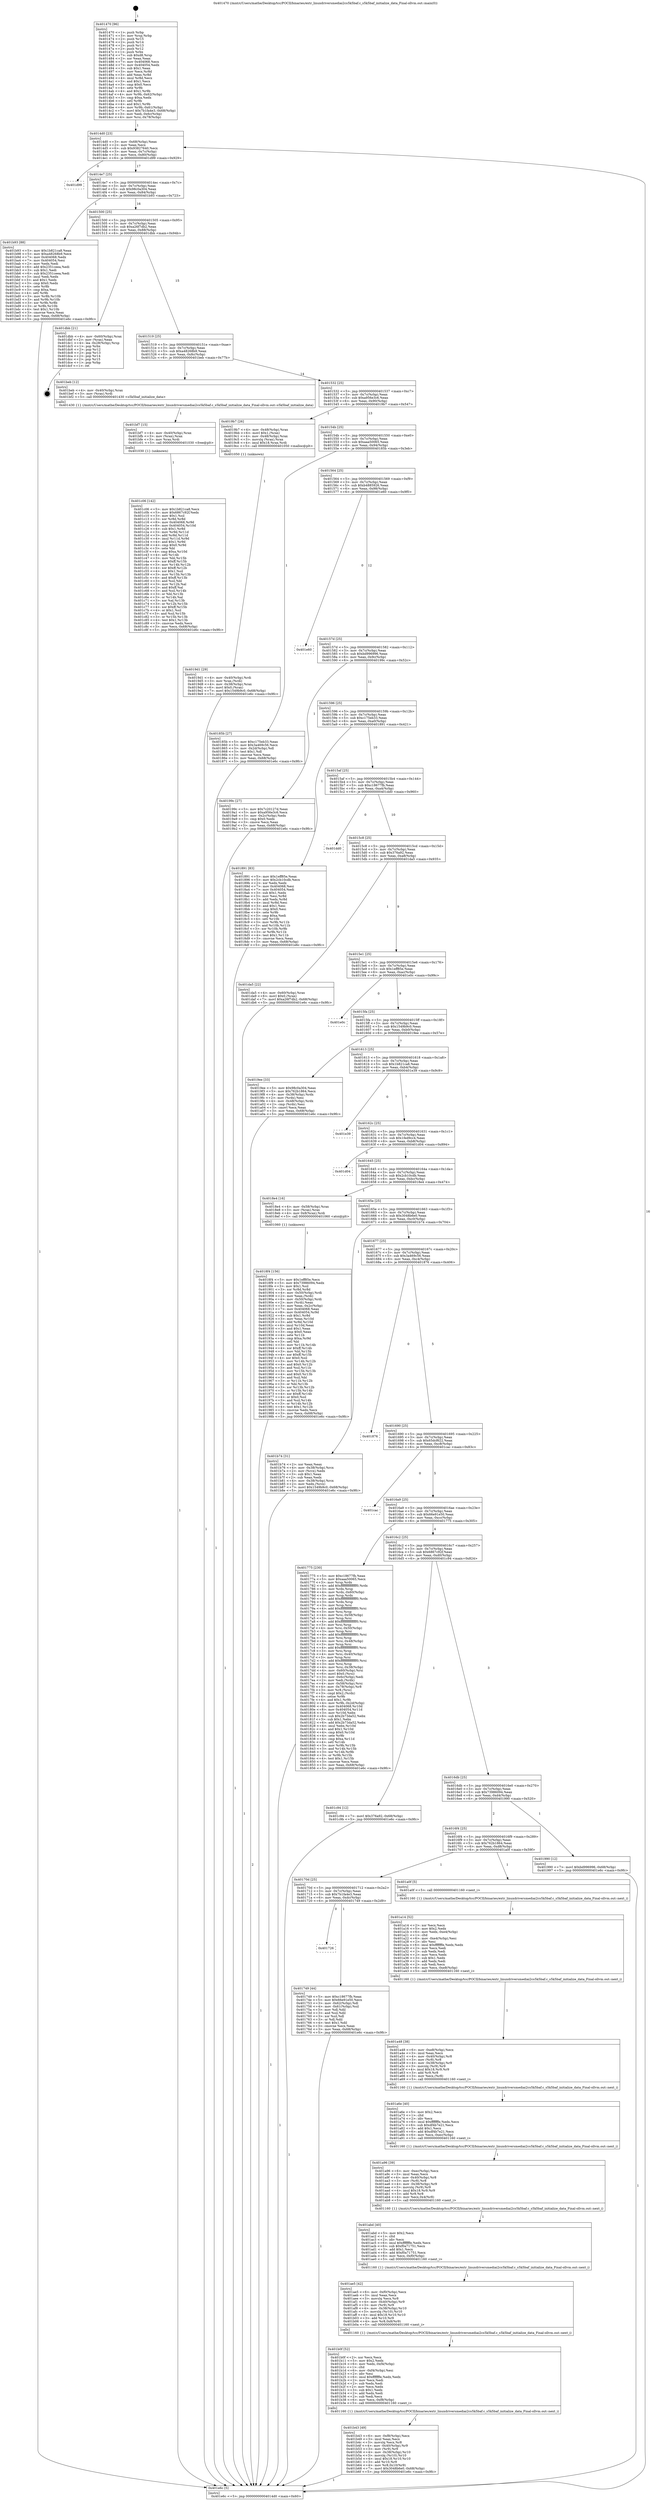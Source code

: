 digraph "0x401470" {
  label = "0x401470 (/mnt/c/Users/mathe/Desktop/tcc/POCII/binaries/extr_linuxdriversmediai2cs5k5baf.c_s5k5baf_initialize_data_Final-ollvm.out::main(0))"
  labelloc = "t"
  node[shape=record]

  Entry [label="",width=0.3,height=0.3,shape=circle,fillcolor=black,style=filled]
  "0x4014d0" [label="{
     0x4014d0 [23]\l
     | [instrs]\l
     &nbsp;&nbsp;0x4014d0 \<+3\>: mov -0x68(%rbp),%eax\l
     &nbsp;&nbsp;0x4014d3 \<+2\>: mov %eax,%ecx\l
     &nbsp;&nbsp;0x4014d5 \<+6\>: sub $0x93827640,%ecx\l
     &nbsp;&nbsp;0x4014db \<+3\>: mov %eax,-0x7c(%rbp)\l
     &nbsp;&nbsp;0x4014de \<+3\>: mov %ecx,-0x80(%rbp)\l
     &nbsp;&nbsp;0x4014e1 \<+6\>: je 0000000000401d99 \<main+0x929\>\l
  }"]
  "0x401d99" [label="{
     0x401d99\l
  }", style=dashed]
  "0x4014e7" [label="{
     0x4014e7 [25]\l
     | [instrs]\l
     &nbsp;&nbsp;0x4014e7 \<+5\>: jmp 00000000004014ec \<main+0x7c\>\l
     &nbsp;&nbsp;0x4014ec \<+3\>: mov -0x7c(%rbp),%eax\l
     &nbsp;&nbsp;0x4014ef \<+5\>: sub $0x98c0a304,%eax\l
     &nbsp;&nbsp;0x4014f4 \<+6\>: mov %eax,-0x84(%rbp)\l
     &nbsp;&nbsp;0x4014fa \<+6\>: je 0000000000401b93 \<main+0x723\>\l
  }"]
  Exit [label="",width=0.3,height=0.3,shape=circle,fillcolor=black,style=filled,peripheries=2]
  "0x401b93" [label="{
     0x401b93 [88]\l
     | [instrs]\l
     &nbsp;&nbsp;0x401b93 \<+5\>: mov $0x1b821ca8,%eax\l
     &nbsp;&nbsp;0x401b98 \<+5\>: mov $0xa48268b9,%ecx\l
     &nbsp;&nbsp;0x401b9d \<+7\>: mov 0x404068,%edx\l
     &nbsp;&nbsp;0x401ba4 \<+7\>: mov 0x404054,%esi\l
     &nbsp;&nbsp;0x401bab \<+2\>: mov %edx,%edi\l
     &nbsp;&nbsp;0x401bad \<+6\>: add $0x2351ceea,%edi\l
     &nbsp;&nbsp;0x401bb3 \<+3\>: sub $0x1,%edi\l
     &nbsp;&nbsp;0x401bb6 \<+6\>: sub $0x2351ceea,%edi\l
     &nbsp;&nbsp;0x401bbc \<+3\>: imul %edi,%edx\l
     &nbsp;&nbsp;0x401bbf \<+3\>: and $0x1,%edx\l
     &nbsp;&nbsp;0x401bc2 \<+3\>: cmp $0x0,%edx\l
     &nbsp;&nbsp;0x401bc5 \<+4\>: sete %r8b\l
     &nbsp;&nbsp;0x401bc9 \<+3\>: cmp $0xa,%esi\l
     &nbsp;&nbsp;0x401bcc \<+4\>: setl %r9b\l
     &nbsp;&nbsp;0x401bd0 \<+3\>: mov %r8b,%r10b\l
     &nbsp;&nbsp;0x401bd3 \<+3\>: and %r9b,%r10b\l
     &nbsp;&nbsp;0x401bd6 \<+3\>: xor %r9b,%r8b\l
     &nbsp;&nbsp;0x401bd9 \<+3\>: or %r8b,%r10b\l
     &nbsp;&nbsp;0x401bdc \<+4\>: test $0x1,%r10b\l
     &nbsp;&nbsp;0x401be0 \<+3\>: cmovne %ecx,%eax\l
     &nbsp;&nbsp;0x401be3 \<+3\>: mov %eax,-0x68(%rbp)\l
     &nbsp;&nbsp;0x401be6 \<+5\>: jmp 0000000000401e6c \<main+0x9fc\>\l
  }"]
  "0x401500" [label="{
     0x401500 [25]\l
     | [instrs]\l
     &nbsp;&nbsp;0x401500 \<+5\>: jmp 0000000000401505 \<main+0x95\>\l
     &nbsp;&nbsp;0x401505 \<+3\>: mov -0x7c(%rbp),%eax\l
     &nbsp;&nbsp;0x401508 \<+5\>: sub $0xa26f7db2,%eax\l
     &nbsp;&nbsp;0x40150d \<+6\>: mov %eax,-0x88(%rbp)\l
     &nbsp;&nbsp;0x401513 \<+6\>: je 0000000000401dbb \<main+0x94b\>\l
  }"]
  "0x401c06" [label="{
     0x401c06 [142]\l
     | [instrs]\l
     &nbsp;&nbsp;0x401c06 \<+5\>: mov $0x1b821ca8,%ecx\l
     &nbsp;&nbsp;0x401c0b \<+5\>: mov $0x6867c92f,%edx\l
     &nbsp;&nbsp;0x401c10 \<+3\>: mov $0x1,%sil\l
     &nbsp;&nbsp;0x401c13 \<+3\>: xor %r8d,%r8d\l
     &nbsp;&nbsp;0x401c16 \<+8\>: mov 0x404068,%r9d\l
     &nbsp;&nbsp;0x401c1e \<+8\>: mov 0x404054,%r10d\l
     &nbsp;&nbsp;0x401c26 \<+4\>: sub $0x1,%r8d\l
     &nbsp;&nbsp;0x401c2a \<+3\>: mov %r9d,%r11d\l
     &nbsp;&nbsp;0x401c2d \<+3\>: add %r8d,%r11d\l
     &nbsp;&nbsp;0x401c30 \<+4\>: imul %r11d,%r9d\l
     &nbsp;&nbsp;0x401c34 \<+4\>: and $0x1,%r9d\l
     &nbsp;&nbsp;0x401c38 \<+4\>: cmp $0x0,%r9d\l
     &nbsp;&nbsp;0x401c3c \<+3\>: sete %bl\l
     &nbsp;&nbsp;0x401c3f \<+4\>: cmp $0xa,%r10d\l
     &nbsp;&nbsp;0x401c43 \<+4\>: setl %r14b\l
     &nbsp;&nbsp;0x401c47 \<+3\>: mov %bl,%r15b\l
     &nbsp;&nbsp;0x401c4a \<+4\>: xor $0xff,%r15b\l
     &nbsp;&nbsp;0x401c4e \<+3\>: mov %r14b,%r12b\l
     &nbsp;&nbsp;0x401c51 \<+4\>: xor $0xff,%r12b\l
     &nbsp;&nbsp;0x401c55 \<+4\>: xor $0x1,%sil\l
     &nbsp;&nbsp;0x401c59 \<+3\>: mov %r15b,%r13b\l
     &nbsp;&nbsp;0x401c5c \<+4\>: and $0xff,%r13b\l
     &nbsp;&nbsp;0x401c60 \<+3\>: and %sil,%bl\l
     &nbsp;&nbsp;0x401c63 \<+3\>: mov %r12b,%al\l
     &nbsp;&nbsp;0x401c66 \<+2\>: and $0xff,%al\l
     &nbsp;&nbsp;0x401c68 \<+3\>: and %sil,%r14b\l
     &nbsp;&nbsp;0x401c6b \<+3\>: or %bl,%r13b\l
     &nbsp;&nbsp;0x401c6e \<+3\>: or %r14b,%al\l
     &nbsp;&nbsp;0x401c71 \<+3\>: xor %al,%r13b\l
     &nbsp;&nbsp;0x401c74 \<+3\>: or %r12b,%r15b\l
     &nbsp;&nbsp;0x401c77 \<+4\>: xor $0xff,%r15b\l
     &nbsp;&nbsp;0x401c7b \<+4\>: or $0x1,%sil\l
     &nbsp;&nbsp;0x401c7f \<+3\>: and %sil,%r15b\l
     &nbsp;&nbsp;0x401c82 \<+3\>: or %r15b,%r13b\l
     &nbsp;&nbsp;0x401c85 \<+4\>: test $0x1,%r13b\l
     &nbsp;&nbsp;0x401c89 \<+3\>: cmovne %edx,%ecx\l
     &nbsp;&nbsp;0x401c8c \<+3\>: mov %ecx,-0x68(%rbp)\l
     &nbsp;&nbsp;0x401c8f \<+5\>: jmp 0000000000401e6c \<main+0x9fc\>\l
  }"]
  "0x401dbb" [label="{
     0x401dbb [21]\l
     | [instrs]\l
     &nbsp;&nbsp;0x401dbb \<+4\>: mov -0x60(%rbp),%rax\l
     &nbsp;&nbsp;0x401dbf \<+2\>: mov (%rax),%eax\l
     &nbsp;&nbsp;0x401dc1 \<+4\>: lea -0x28(%rbp),%rsp\l
     &nbsp;&nbsp;0x401dc5 \<+1\>: pop %rbx\l
     &nbsp;&nbsp;0x401dc6 \<+2\>: pop %r12\l
     &nbsp;&nbsp;0x401dc8 \<+2\>: pop %r13\l
     &nbsp;&nbsp;0x401dca \<+2\>: pop %r14\l
     &nbsp;&nbsp;0x401dcc \<+2\>: pop %r15\l
     &nbsp;&nbsp;0x401dce \<+1\>: pop %rbp\l
     &nbsp;&nbsp;0x401dcf \<+1\>: ret\l
  }"]
  "0x401519" [label="{
     0x401519 [25]\l
     | [instrs]\l
     &nbsp;&nbsp;0x401519 \<+5\>: jmp 000000000040151e \<main+0xae\>\l
     &nbsp;&nbsp;0x40151e \<+3\>: mov -0x7c(%rbp),%eax\l
     &nbsp;&nbsp;0x401521 \<+5\>: sub $0xa48268b9,%eax\l
     &nbsp;&nbsp;0x401526 \<+6\>: mov %eax,-0x8c(%rbp)\l
     &nbsp;&nbsp;0x40152c \<+6\>: je 0000000000401beb \<main+0x77b\>\l
  }"]
  "0x401bf7" [label="{
     0x401bf7 [15]\l
     | [instrs]\l
     &nbsp;&nbsp;0x401bf7 \<+4\>: mov -0x40(%rbp),%rax\l
     &nbsp;&nbsp;0x401bfb \<+3\>: mov (%rax),%rax\l
     &nbsp;&nbsp;0x401bfe \<+3\>: mov %rax,%rdi\l
     &nbsp;&nbsp;0x401c01 \<+5\>: call 0000000000401030 \<free@plt\>\l
     | [calls]\l
     &nbsp;&nbsp;0x401030 \{1\} (unknown)\l
  }"]
  "0x401beb" [label="{
     0x401beb [12]\l
     | [instrs]\l
     &nbsp;&nbsp;0x401beb \<+4\>: mov -0x40(%rbp),%rax\l
     &nbsp;&nbsp;0x401bef \<+3\>: mov (%rax),%rdi\l
     &nbsp;&nbsp;0x401bf2 \<+5\>: call 0000000000401430 \<s5k5baf_initialize_data\>\l
     | [calls]\l
     &nbsp;&nbsp;0x401430 \{1\} (/mnt/c/Users/mathe/Desktop/tcc/POCII/binaries/extr_linuxdriversmediai2cs5k5baf.c_s5k5baf_initialize_data_Final-ollvm.out::s5k5baf_initialize_data)\l
  }"]
  "0x401532" [label="{
     0x401532 [25]\l
     | [instrs]\l
     &nbsp;&nbsp;0x401532 \<+5\>: jmp 0000000000401537 \<main+0xc7\>\l
     &nbsp;&nbsp;0x401537 \<+3\>: mov -0x7c(%rbp),%eax\l
     &nbsp;&nbsp;0x40153a \<+5\>: sub $0xa956e3c6,%eax\l
     &nbsp;&nbsp;0x40153f \<+6\>: mov %eax,-0x90(%rbp)\l
     &nbsp;&nbsp;0x401545 \<+6\>: je 00000000004019b7 \<main+0x547\>\l
  }"]
  "0x401b43" [label="{
     0x401b43 [49]\l
     | [instrs]\l
     &nbsp;&nbsp;0x401b43 \<+6\>: mov -0xf8(%rbp),%ecx\l
     &nbsp;&nbsp;0x401b49 \<+3\>: imul %eax,%ecx\l
     &nbsp;&nbsp;0x401b4c \<+3\>: movslq %ecx,%r8\l
     &nbsp;&nbsp;0x401b4f \<+4\>: mov -0x40(%rbp),%r9\l
     &nbsp;&nbsp;0x401b53 \<+3\>: mov (%r9),%r9\l
     &nbsp;&nbsp;0x401b56 \<+4\>: mov -0x38(%rbp),%r10\l
     &nbsp;&nbsp;0x401b5a \<+3\>: movslq (%r10),%r10\l
     &nbsp;&nbsp;0x401b5d \<+4\>: imul $0x18,%r10,%r10\l
     &nbsp;&nbsp;0x401b61 \<+3\>: add %r10,%r9\l
     &nbsp;&nbsp;0x401b64 \<+4\>: mov %r8,0x10(%r9)\l
     &nbsp;&nbsp;0x401b68 \<+7\>: movl $0x3048b6e0,-0x68(%rbp)\l
     &nbsp;&nbsp;0x401b6f \<+5\>: jmp 0000000000401e6c \<main+0x9fc\>\l
  }"]
  "0x4019b7" [label="{
     0x4019b7 [26]\l
     | [instrs]\l
     &nbsp;&nbsp;0x4019b7 \<+4\>: mov -0x48(%rbp),%rax\l
     &nbsp;&nbsp;0x4019bb \<+6\>: movl $0x1,(%rax)\l
     &nbsp;&nbsp;0x4019c1 \<+4\>: mov -0x48(%rbp),%rax\l
     &nbsp;&nbsp;0x4019c5 \<+3\>: movslq (%rax),%rax\l
     &nbsp;&nbsp;0x4019c8 \<+4\>: imul $0x18,%rax,%rdi\l
     &nbsp;&nbsp;0x4019cc \<+5\>: call 0000000000401050 \<malloc@plt\>\l
     | [calls]\l
     &nbsp;&nbsp;0x401050 \{1\} (unknown)\l
  }"]
  "0x40154b" [label="{
     0x40154b [25]\l
     | [instrs]\l
     &nbsp;&nbsp;0x40154b \<+5\>: jmp 0000000000401550 \<main+0xe0\>\l
     &nbsp;&nbsp;0x401550 \<+3\>: mov -0x7c(%rbp),%eax\l
     &nbsp;&nbsp;0x401553 \<+5\>: sub $0xaaa50065,%eax\l
     &nbsp;&nbsp;0x401558 \<+6\>: mov %eax,-0x94(%rbp)\l
     &nbsp;&nbsp;0x40155e \<+6\>: je 000000000040185b \<main+0x3eb\>\l
  }"]
  "0x401b0f" [label="{
     0x401b0f [52]\l
     | [instrs]\l
     &nbsp;&nbsp;0x401b0f \<+2\>: xor %ecx,%ecx\l
     &nbsp;&nbsp;0x401b11 \<+5\>: mov $0x2,%edx\l
     &nbsp;&nbsp;0x401b16 \<+6\>: mov %edx,-0xf4(%rbp)\l
     &nbsp;&nbsp;0x401b1c \<+1\>: cltd\l
     &nbsp;&nbsp;0x401b1d \<+6\>: mov -0xf4(%rbp),%esi\l
     &nbsp;&nbsp;0x401b23 \<+2\>: idiv %esi\l
     &nbsp;&nbsp;0x401b25 \<+6\>: imul $0xfffffffe,%edx,%edx\l
     &nbsp;&nbsp;0x401b2b \<+2\>: mov %ecx,%edi\l
     &nbsp;&nbsp;0x401b2d \<+2\>: sub %edx,%edi\l
     &nbsp;&nbsp;0x401b2f \<+2\>: mov %ecx,%edx\l
     &nbsp;&nbsp;0x401b31 \<+3\>: sub $0x1,%edx\l
     &nbsp;&nbsp;0x401b34 \<+2\>: add %edx,%edi\l
     &nbsp;&nbsp;0x401b36 \<+2\>: sub %edi,%ecx\l
     &nbsp;&nbsp;0x401b38 \<+6\>: mov %ecx,-0xf8(%rbp)\l
     &nbsp;&nbsp;0x401b3e \<+5\>: call 0000000000401160 \<next_i\>\l
     | [calls]\l
     &nbsp;&nbsp;0x401160 \{1\} (/mnt/c/Users/mathe/Desktop/tcc/POCII/binaries/extr_linuxdriversmediai2cs5k5baf.c_s5k5baf_initialize_data_Final-ollvm.out::next_i)\l
  }"]
  "0x40185b" [label="{
     0x40185b [27]\l
     | [instrs]\l
     &nbsp;&nbsp;0x40185b \<+5\>: mov $0xc175eb33,%eax\l
     &nbsp;&nbsp;0x401860 \<+5\>: mov $0x3a469c56,%ecx\l
     &nbsp;&nbsp;0x401865 \<+3\>: mov -0x2d(%rbp),%dl\l
     &nbsp;&nbsp;0x401868 \<+3\>: test $0x1,%dl\l
     &nbsp;&nbsp;0x40186b \<+3\>: cmovne %ecx,%eax\l
     &nbsp;&nbsp;0x40186e \<+3\>: mov %eax,-0x68(%rbp)\l
     &nbsp;&nbsp;0x401871 \<+5\>: jmp 0000000000401e6c \<main+0x9fc\>\l
  }"]
  "0x401564" [label="{
     0x401564 [25]\l
     | [instrs]\l
     &nbsp;&nbsp;0x401564 \<+5\>: jmp 0000000000401569 \<main+0xf9\>\l
     &nbsp;&nbsp;0x401569 \<+3\>: mov -0x7c(%rbp),%eax\l
     &nbsp;&nbsp;0x40156c \<+5\>: sub $0xb4885926,%eax\l
     &nbsp;&nbsp;0x401571 \<+6\>: mov %eax,-0x98(%rbp)\l
     &nbsp;&nbsp;0x401577 \<+6\>: je 0000000000401e60 \<main+0x9f0\>\l
  }"]
  "0x401ae5" [label="{
     0x401ae5 [42]\l
     | [instrs]\l
     &nbsp;&nbsp;0x401ae5 \<+6\>: mov -0xf0(%rbp),%ecx\l
     &nbsp;&nbsp;0x401aeb \<+3\>: imul %eax,%ecx\l
     &nbsp;&nbsp;0x401aee \<+3\>: movslq %ecx,%r8\l
     &nbsp;&nbsp;0x401af1 \<+4\>: mov -0x40(%rbp),%r9\l
     &nbsp;&nbsp;0x401af5 \<+3\>: mov (%r9),%r9\l
     &nbsp;&nbsp;0x401af8 \<+4\>: mov -0x38(%rbp),%r10\l
     &nbsp;&nbsp;0x401afc \<+3\>: movslq (%r10),%r10\l
     &nbsp;&nbsp;0x401aff \<+4\>: imul $0x18,%r10,%r10\l
     &nbsp;&nbsp;0x401b03 \<+3\>: add %r10,%r9\l
     &nbsp;&nbsp;0x401b06 \<+4\>: mov %r8,0x8(%r9)\l
     &nbsp;&nbsp;0x401b0a \<+5\>: call 0000000000401160 \<next_i\>\l
     | [calls]\l
     &nbsp;&nbsp;0x401160 \{1\} (/mnt/c/Users/mathe/Desktop/tcc/POCII/binaries/extr_linuxdriversmediai2cs5k5baf.c_s5k5baf_initialize_data_Final-ollvm.out::next_i)\l
  }"]
  "0x401e60" [label="{
     0x401e60\l
  }", style=dashed]
  "0x40157d" [label="{
     0x40157d [25]\l
     | [instrs]\l
     &nbsp;&nbsp;0x40157d \<+5\>: jmp 0000000000401582 \<main+0x112\>\l
     &nbsp;&nbsp;0x401582 \<+3\>: mov -0x7c(%rbp),%eax\l
     &nbsp;&nbsp;0x401585 \<+5\>: sub $0xbd996996,%eax\l
     &nbsp;&nbsp;0x40158a \<+6\>: mov %eax,-0x9c(%rbp)\l
     &nbsp;&nbsp;0x401590 \<+6\>: je 000000000040199c \<main+0x52c\>\l
  }"]
  "0x401abd" [label="{
     0x401abd [40]\l
     | [instrs]\l
     &nbsp;&nbsp;0x401abd \<+5\>: mov $0x2,%ecx\l
     &nbsp;&nbsp;0x401ac2 \<+1\>: cltd\l
     &nbsp;&nbsp;0x401ac3 \<+2\>: idiv %ecx\l
     &nbsp;&nbsp;0x401ac5 \<+6\>: imul $0xfffffffe,%edx,%ecx\l
     &nbsp;&nbsp;0x401acb \<+6\>: sub $0xf0a71751,%ecx\l
     &nbsp;&nbsp;0x401ad1 \<+3\>: add $0x1,%ecx\l
     &nbsp;&nbsp;0x401ad4 \<+6\>: add $0xf0a71751,%ecx\l
     &nbsp;&nbsp;0x401ada \<+6\>: mov %ecx,-0xf0(%rbp)\l
     &nbsp;&nbsp;0x401ae0 \<+5\>: call 0000000000401160 \<next_i\>\l
     | [calls]\l
     &nbsp;&nbsp;0x401160 \{1\} (/mnt/c/Users/mathe/Desktop/tcc/POCII/binaries/extr_linuxdriversmediai2cs5k5baf.c_s5k5baf_initialize_data_Final-ollvm.out::next_i)\l
  }"]
  "0x40199c" [label="{
     0x40199c [27]\l
     | [instrs]\l
     &nbsp;&nbsp;0x40199c \<+5\>: mov $0x7c20127d,%eax\l
     &nbsp;&nbsp;0x4019a1 \<+5\>: mov $0xa956e3c6,%ecx\l
     &nbsp;&nbsp;0x4019a6 \<+3\>: mov -0x2c(%rbp),%edx\l
     &nbsp;&nbsp;0x4019a9 \<+3\>: cmp $0x0,%edx\l
     &nbsp;&nbsp;0x4019ac \<+3\>: cmove %ecx,%eax\l
     &nbsp;&nbsp;0x4019af \<+3\>: mov %eax,-0x68(%rbp)\l
     &nbsp;&nbsp;0x4019b2 \<+5\>: jmp 0000000000401e6c \<main+0x9fc\>\l
  }"]
  "0x401596" [label="{
     0x401596 [25]\l
     | [instrs]\l
     &nbsp;&nbsp;0x401596 \<+5\>: jmp 000000000040159b \<main+0x12b\>\l
     &nbsp;&nbsp;0x40159b \<+3\>: mov -0x7c(%rbp),%eax\l
     &nbsp;&nbsp;0x40159e \<+5\>: sub $0xc175eb33,%eax\l
     &nbsp;&nbsp;0x4015a3 \<+6\>: mov %eax,-0xa0(%rbp)\l
     &nbsp;&nbsp;0x4015a9 \<+6\>: je 0000000000401891 \<main+0x421\>\l
  }"]
  "0x401a96" [label="{
     0x401a96 [39]\l
     | [instrs]\l
     &nbsp;&nbsp;0x401a96 \<+6\>: mov -0xec(%rbp),%ecx\l
     &nbsp;&nbsp;0x401a9c \<+3\>: imul %eax,%ecx\l
     &nbsp;&nbsp;0x401a9f \<+4\>: mov -0x40(%rbp),%r8\l
     &nbsp;&nbsp;0x401aa3 \<+3\>: mov (%r8),%r8\l
     &nbsp;&nbsp;0x401aa6 \<+4\>: mov -0x38(%rbp),%r9\l
     &nbsp;&nbsp;0x401aaa \<+3\>: movslq (%r9),%r9\l
     &nbsp;&nbsp;0x401aad \<+4\>: imul $0x18,%r9,%r9\l
     &nbsp;&nbsp;0x401ab1 \<+3\>: add %r9,%r8\l
     &nbsp;&nbsp;0x401ab4 \<+4\>: mov %ecx,0x4(%r8)\l
     &nbsp;&nbsp;0x401ab8 \<+5\>: call 0000000000401160 \<next_i\>\l
     | [calls]\l
     &nbsp;&nbsp;0x401160 \{1\} (/mnt/c/Users/mathe/Desktop/tcc/POCII/binaries/extr_linuxdriversmediai2cs5k5baf.c_s5k5baf_initialize_data_Final-ollvm.out::next_i)\l
  }"]
  "0x401891" [label="{
     0x401891 [83]\l
     | [instrs]\l
     &nbsp;&nbsp;0x401891 \<+5\>: mov $0x1eff85e,%eax\l
     &nbsp;&nbsp;0x401896 \<+5\>: mov $0x2cb10cdb,%ecx\l
     &nbsp;&nbsp;0x40189b \<+2\>: xor %edx,%edx\l
     &nbsp;&nbsp;0x40189d \<+7\>: mov 0x404068,%esi\l
     &nbsp;&nbsp;0x4018a4 \<+7\>: mov 0x404054,%edi\l
     &nbsp;&nbsp;0x4018ab \<+3\>: sub $0x1,%edx\l
     &nbsp;&nbsp;0x4018ae \<+3\>: mov %esi,%r8d\l
     &nbsp;&nbsp;0x4018b1 \<+3\>: add %edx,%r8d\l
     &nbsp;&nbsp;0x4018b4 \<+4\>: imul %r8d,%esi\l
     &nbsp;&nbsp;0x4018b8 \<+3\>: and $0x1,%esi\l
     &nbsp;&nbsp;0x4018bb \<+3\>: cmp $0x0,%esi\l
     &nbsp;&nbsp;0x4018be \<+4\>: sete %r9b\l
     &nbsp;&nbsp;0x4018c2 \<+3\>: cmp $0xa,%edi\l
     &nbsp;&nbsp;0x4018c5 \<+4\>: setl %r10b\l
     &nbsp;&nbsp;0x4018c9 \<+3\>: mov %r9b,%r11b\l
     &nbsp;&nbsp;0x4018cc \<+3\>: and %r10b,%r11b\l
     &nbsp;&nbsp;0x4018cf \<+3\>: xor %r10b,%r9b\l
     &nbsp;&nbsp;0x4018d2 \<+3\>: or %r9b,%r11b\l
     &nbsp;&nbsp;0x4018d5 \<+4\>: test $0x1,%r11b\l
     &nbsp;&nbsp;0x4018d9 \<+3\>: cmovne %ecx,%eax\l
     &nbsp;&nbsp;0x4018dc \<+3\>: mov %eax,-0x68(%rbp)\l
     &nbsp;&nbsp;0x4018df \<+5\>: jmp 0000000000401e6c \<main+0x9fc\>\l
  }"]
  "0x4015af" [label="{
     0x4015af [25]\l
     | [instrs]\l
     &nbsp;&nbsp;0x4015af \<+5\>: jmp 00000000004015b4 \<main+0x144\>\l
     &nbsp;&nbsp;0x4015b4 \<+3\>: mov -0x7c(%rbp),%eax\l
     &nbsp;&nbsp;0x4015b7 \<+5\>: sub $0xc18677fb,%eax\l
     &nbsp;&nbsp;0x4015bc \<+6\>: mov %eax,-0xa4(%rbp)\l
     &nbsp;&nbsp;0x4015c2 \<+6\>: je 0000000000401dd0 \<main+0x960\>\l
  }"]
  "0x401a6e" [label="{
     0x401a6e [40]\l
     | [instrs]\l
     &nbsp;&nbsp;0x401a6e \<+5\>: mov $0x2,%ecx\l
     &nbsp;&nbsp;0x401a73 \<+1\>: cltd\l
     &nbsp;&nbsp;0x401a74 \<+2\>: idiv %ecx\l
     &nbsp;&nbsp;0x401a76 \<+6\>: imul $0xfffffffe,%edx,%ecx\l
     &nbsp;&nbsp;0x401a7c \<+6\>: sub $0xdf4b7e21,%ecx\l
     &nbsp;&nbsp;0x401a82 \<+3\>: add $0x1,%ecx\l
     &nbsp;&nbsp;0x401a85 \<+6\>: add $0xdf4b7e21,%ecx\l
     &nbsp;&nbsp;0x401a8b \<+6\>: mov %ecx,-0xec(%rbp)\l
     &nbsp;&nbsp;0x401a91 \<+5\>: call 0000000000401160 \<next_i\>\l
     | [calls]\l
     &nbsp;&nbsp;0x401160 \{1\} (/mnt/c/Users/mathe/Desktop/tcc/POCII/binaries/extr_linuxdriversmediai2cs5k5baf.c_s5k5baf_initialize_data_Final-ollvm.out::next_i)\l
  }"]
  "0x401dd0" [label="{
     0x401dd0\l
  }", style=dashed]
  "0x4015c8" [label="{
     0x4015c8 [25]\l
     | [instrs]\l
     &nbsp;&nbsp;0x4015c8 \<+5\>: jmp 00000000004015cd \<main+0x15d\>\l
     &nbsp;&nbsp;0x4015cd \<+3\>: mov -0x7c(%rbp),%eax\l
     &nbsp;&nbsp;0x4015d0 \<+5\>: sub $0x376a92,%eax\l
     &nbsp;&nbsp;0x4015d5 \<+6\>: mov %eax,-0xa8(%rbp)\l
     &nbsp;&nbsp;0x4015db \<+6\>: je 0000000000401da5 \<main+0x935\>\l
  }"]
  "0x401a48" [label="{
     0x401a48 [38]\l
     | [instrs]\l
     &nbsp;&nbsp;0x401a48 \<+6\>: mov -0xe8(%rbp),%ecx\l
     &nbsp;&nbsp;0x401a4e \<+3\>: imul %eax,%ecx\l
     &nbsp;&nbsp;0x401a51 \<+4\>: mov -0x40(%rbp),%r8\l
     &nbsp;&nbsp;0x401a55 \<+3\>: mov (%r8),%r8\l
     &nbsp;&nbsp;0x401a58 \<+4\>: mov -0x38(%rbp),%r9\l
     &nbsp;&nbsp;0x401a5c \<+3\>: movslq (%r9),%r9\l
     &nbsp;&nbsp;0x401a5f \<+4\>: imul $0x18,%r9,%r9\l
     &nbsp;&nbsp;0x401a63 \<+3\>: add %r9,%r8\l
     &nbsp;&nbsp;0x401a66 \<+3\>: mov %ecx,(%r8)\l
     &nbsp;&nbsp;0x401a69 \<+5\>: call 0000000000401160 \<next_i\>\l
     | [calls]\l
     &nbsp;&nbsp;0x401160 \{1\} (/mnt/c/Users/mathe/Desktop/tcc/POCII/binaries/extr_linuxdriversmediai2cs5k5baf.c_s5k5baf_initialize_data_Final-ollvm.out::next_i)\l
  }"]
  "0x401da5" [label="{
     0x401da5 [22]\l
     | [instrs]\l
     &nbsp;&nbsp;0x401da5 \<+4\>: mov -0x60(%rbp),%rax\l
     &nbsp;&nbsp;0x401da9 \<+6\>: movl $0x0,(%rax)\l
     &nbsp;&nbsp;0x401daf \<+7\>: movl $0xa26f7db2,-0x68(%rbp)\l
     &nbsp;&nbsp;0x401db6 \<+5\>: jmp 0000000000401e6c \<main+0x9fc\>\l
  }"]
  "0x4015e1" [label="{
     0x4015e1 [25]\l
     | [instrs]\l
     &nbsp;&nbsp;0x4015e1 \<+5\>: jmp 00000000004015e6 \<main+0x176\>\l
     &nbsp;&nbsp;0x4015e6 \<+3\>: mov -0x7c(%rbp),%eax\l
     &nbsp;&nbsp;0x4015e9 \<+5\>: sub $0x1eff85e,%eax\l
     &nbsp;&nbsp;0x4015ee \<+6\>: mov %eax,-0xac(%rbp)\l
     &nbsp;&nbsp;0x4015f4 \<+6\>: je 0000000000401e0c \<main+0x99c\>\l
  }"]
  "0x401a14" [label="{
     0x401a14 [52]\l
     | [instrs]\l
     &nbsp;&nbsp;0x401a14 \<+2\>: xor %ecx,%ecx\l
     &nbsp;&nbsp;0x401a16 \<+5\>: mov $0x2,%edx\l
     &nbsp;&nbsp;0x401a1b \<+6\>: mov %edx,-0xe4(%rbp)\l
     &nbsp;&nbsp;0x401a21 \<+1\>: cltd\l
     &nbsp;&nbsp;0x401a22 \<+6\>: mov -0xe4(%rbp),%esi\l
     &nbsp;&nbsp;0x401a28 \<+2\>: idiv %esi\l
     &nbsp;&nbsp;0x401a2a \<+6\>: imul $0xfffffffe,%edx,%edx\l
     &nbsp;&nbsp;0x401a30 \<+2\>: mov %ecx,%edi\l
     &nbsp;&nbsp;0x401a32 \<+2\>: sub %edx,%edi\l
     &nbsp;&nbsp;0x401a34 \<+2\>: mov %ecx,%edx\l
     &nbsp;&nbsp;0x401a36 \<+3\>: sub $0x1,%edx\l
     &nbsp;&nbsp;0x401a39 \<+2\>: add %edx,%edi\l
     &nbsp;&nbsp;0x401a3b \<+2\>: sub %edi,%ecx\l
     &nbsp;&nbsp;0x401a3d \<+6\>: mov %ecx,-0xe8(%rbp)\l
     &nbsp;&nbsp;0x401a43 \<+5\>: call 0000000000401160 \<next_i\>\l
     | [calls]\l
     &nbsp;&nbsp;0x401160 \{1\} (/mnt/c/Users/mathe/Desktop/tcc/POCII/binaries/extr_linuxdriversmediai2cs5k5baf.c_s5k5baf_initialize_data_Final-ollvm.out::next_i)\l
  }"]
  "0x401e0c" [label="{
     0x401e0c\l
  }", style=dashed]
  "0x4015fa" [label="{
     0x4015fa [25]\l
     | [instrs]\l
     &nbsp;&nbsp;0x4015fa \<+5\>: jmp 00000000004015ff \<main+0x18f\>\l
     &nbsp;&nbsp;0x4015ff \<+3\>: mov -0x7c(%rbp),%eax\l
     &nbsp;&nbsp;0x401602 \<+5\>: sub $0x1549b9c0,%eax\l
     &nbsp;&nbsp;0x401607 \<+6\>: mov %eax,-0xb0(%rbp)\l
     &nbsp;&nbsp;0x40160d \<+6\>: je 00000000004019ee \<main+0x57e\>\l
  }"]
  "0x4019d1" [label="{
     0x4019d1 [29]\l
     | [instrs]\l
     &nbsp;&nbsp;0x4019d1 \<+4\>: mov -0x40(%rbp),%rdi\l
     &nbsp;&nbsp;0x4019d5 \<+3\>: mov %rax,(%rdi)\l
     &nbsp;&nbsp;0x4019d8 \<+4\>: mov -0x38(%rbp),%rax\l
     &nbsp;&nbsp;0x4019dc \<+6\>: movl $0x0,(%rax)\l
     &nbsp;&nbsp;0x4019e2 \<+7\>: movl $0x1549b9c0,-0x68(%rbp)\l
     &nbsp;&nbsp;0x4019e9 \<+5\>: jmp 0000000000401e6c \<main+0x9fc\>\l
  }"]
  "0x4019ee" [label="{
     0x4019ee [33]\l
     | [instrs]\l
     &nbsp;&nbsp;0x4019ee \<+5\>: mov $0x98c0a304,%eax\l
     &nbsp;&nbsp;0x4019f3 \<+5\>: mov $0x762b1864,%ecx\l
     &nbsp;&nbsp;0x4019f8 \<+4\>: mov -0x38(%rbp),%rdx\l
     &nbsp;&nbsp;0x4019fc \<+2\>: mov (%rdx),%esi\l
     &nbsp;&nbsp;0x4019fe \<+4\>: mov -0x48(%rbp),%rdx\l
     &nbsp;&nbsp;0x401a02 \<+2\>: cmp (%rdx),%esi\l
     &nbsp;&nbsp;0x401a04 \<+3\>: cmovl %ecx,%eax\l
     &nbsp;&nbsp;0x401a07 \<+3\>: mov %eax,-0x68(%rbp)\l
     &nbsp;&nbsp;0x401a0a \<+5\>: jmp 0000000000401e6c \<main+0x9fc\>\l
  }"]
  "0x401613" [label="{
     0x401613 [25]\l
     | [instrs]\l
     &nbsp;&nbsp;0x401613 \<+5\>: jmp 0000000000401618 \<main+0x1a8\>\l
     &nbsp;&nbsp;0x401618 \<+3\>: mov -0x7c(%rbp),%eax\l
     &nbsp;&nbsp;0x40161b \<+5\>: sub $0x1b821ca8,%eax\l
     &nbsp;&nbsp;0x401620 \<+6\>: mov %eax,-0xb4(%rbp)\l
     &nbsp;&nbsp;0x401626 \<+6\>: je 0000000000401e39 \<main+0x9c9\>\l
  }"]
  "0x4018f4" [label="{
     0x4018f4 [156]\l
     | [instrs]\l
     &nbsp;&nbsp;0x4018f4 \<+5\>: mov $0x1eff85e,%ecx\l
     &nbsp;&nbsp;0x4018f9 \<+5\>: mov $0x73986094,%edx\l
     &nbsp;&nbsp;0x4018fe \<+3\>: mov $0x1,%sil\l
     &nbsp;&nbsp;0x401901 \<+3\>: xor %r8d,%r8d\l
     &nbsp;&nbsp;0x401904 \<+4\>: mov -0x50(%rbp),%rdi\l
     &nbsp;&nbsp;0x401908 \<+2\>: mov %eax,(%rdi)\l
     &nbsp;&nbsp;0x40190a \<+4\>: mov -0x50(%rbp),%rdi\l
     &nbsp;&nbsp;0x40190e \<+2\>: mov (%rdi),%eax\l
     &nbsp;&nbsp;0x401910 \<+3\>: mov %eax,-0x2c(%rbp)\l
     &nbsp;&nbsp;0x401913 \<+7\>: mov 0x404068,%eax\l
     &nbsp;&nbsp;0x40191a \<+8\>: mov 0x404054,%r9d\l
     &nbsp;&nbsp;0x401922 \<+4\>: sub $0x1,%r8d\l
     &nbsp;&nbsp;0x401926 \<+3\>: mov %eax,%r10d\l
     &nbsp;&nbsp;0x401929 \<+3\>: add %r8d,%r10d\l
     &nbsp;&nbsp;0x40192c \<+4\>: imul %r10d,%eax\l
     &nbsp;&nbsp;0x401930 \<+3\>: and $0x1,%eax\l
     &nbsp;&nbsp;0x401933 \<+3\>: cmp $0x0,%eax\l
     &nbsp;&nbsp;0x401936 \<+4\>: sete %r11b\l
     &nbsp;&nbsp;0x40193a \<+4\>: cmp $0xa,%r9d\l
     &nbsp;&nbsp;0x40193e \<+3\>: setl %bl\l
     &nbsp;&nbsp;0x401941 \<+3\>: mov %r11b,%r14b\l
     &nbsp;&nbsp;0x401944 \<+4\>: xor $0xff,%r14b\l
     &nbsp;&nbsp;0x401948 \<+3\>: mov %bl,%r15b\l
     &nbsp;&nbsp;0x40194b \<+4\>: xor $0xff,%r15b\l
     &nbsp;&nbsp;0x40194f \<+4\>: xor $0x0,%sil\l
     &nbsp;&nbsp;0x401953 \<+3\>: mov %r14b,%r12b\l
     &nbsp;&nbsp;0x401956 \<+4\>: and $0x0,%r12b\l
     &nbsp;&nbsp;0x40195a \<+3\>: and %sil,%r11b\l
     &nbsp;&nbsp;0x40195d \<+3\>: mov %r15b,%r13b\l
     &nbsp;&nbsp;0x401960 \<+4\>: and $0x0,%r13b\l
     &nbsp;&nbsp;0x401964 \<+3\>: and %sil,%bl\l
     &nbsp;&nbsp;0x401967 \<+3\>: or %r11b,%r12b\l
     &nbsp;&nbsp;0x40196a \<+3\>: or %bl,%r13b\l
     &nbsp;&nbsp;0x40196d \<+3\>: xor %r13b,%r12b\l
     &nbsp;&nbsp;0x401970 \<+3\>: or %r15b,%r14b\l
     &nbsp;&nbsp;0x401973 \<+4\>: xor $0xff,%r14b\l
     &nbsp;&nbsp;0x401977 \<+4\>: or $0x0,%sil\l
     &nbsp;&nbsp;0x40197b \<+3\>: and %sil,%r14b\l
     &nbsp;&nbsp;0x40197e \<+3\>: or %r14b,%r12b\l
     &nbsp;&nbsp;0x401981 \<+4\>: test $0x1,%r12b\l
     &nbsp;&nbsp;0x401985 \<+3\>: cmovne %edx,%ecx\l
     &nbsp;&nbsp;0x401988 \<+3\>: mov %ecx,-0x68(%rbp)\l
     &nbsp;&nbsp;0x40198b \<+5\>: jmp 0000000000401e6c \<main+0x9fc\>\l
  }"]
  "0x401e39" [label="{
     0x401e39\l
  }", style=dashed]
  "0x40162c" [label="{
     0x40162c [25]\l
     | [instrs]\l
     &nbsp;&nbsp;0x40162c \<+5\>: jmp 0000000000401631 \<main+0x1c1\>\l
     &nbsp;&nbsp;0x401631 \<+3\>: mov -0x7c(%rbp),%eax\l
     &nbsp;&nbsp;0x401634 \<+5\>: sub $0x1fed9cc4,%eax\l
     &nbsp;&nbsp;0x401639 \<+6\>: mov %eax,-0xb8(%rbp)\l
     &nbsp;&nbsp;0x40163f \<+6\>: je 0000000000401d04 \<main+0x894\>\l
  }"]
  "0x401470" [label="{
     0x401470 [96]\l
     | [instrs]\l
     &nbsp;&nbsp;0x401470 \<+1\>: push %rbp\l
     &nbsp;&nbsp;0x401471 \<+3\>: mov %rsp,%rbp\l
     &nbsp;&nbsp;0x401474 \<+2\>: push %r15\l
     &nbsp;&nbsp;0x401476 \<+2\>: push %r14\l
     &nbsp;&nbsp;0x401478 \<+2\>: push %r13\l
     &nbsp;&nbsp;0x40147a \<+2\>: push %r12\l
     &nbsp;&nbsp;0x40147c \<+1\>: push %rbx\l
     &nbsp;&nbsp;0x40147d \<+7\>: sub $0xd8,%rsp\l
     &nbsp;&nbsp;0x401484 \<+2\>: xor %eax,%eax\l
     &nbsp;&nbsp;0x401486 \<+7\>: mov 0x404068,%ecx\l
     &nbsp;&nbsp;0x40148d \<+7\>: mov 0x404054,%edx\l
     &nbsp;&nbsp;0x401494 \<+3\>: sub $0x1,%eax\l
     &nbsp;&nbsp;0x401497 \<+3\>: mov %ecx,%r8d\l
     &nbsp;&nbsp;0x40149a \<+3\>: add %eax,%r8d\l
     &nbsp;&nbsp;0x40149d \<+4\>: imul %r8d,%ecx\l
     &nbsp;&nbsp;0x4014a1 \<+3\>: and $0x1,%ecx\l
     &nbsp;&nbsp;0x4014a4 \<+3\>: cmp $0x0,%ecx\l
     &nbsp;&nbsp;0x4014a7 \<+4\>: sete %r9b\l
     &nbsp;&nbsp;0x4014ab \<+4\>: and $0x1,%r9b\l
     &nbsp;&nbsp;0x4014af \<+4\>: mov %r9b,-0x62(%rbp)\l
     &nbsp;&nbsp;0x4014b3 \<+3\>: cmp $0xa,%edx\l
     &nbsp;&nbsp;0x4014b6 \<+4\>: setl %r9b\l
     &nbsp;&nbsp;0x4014ba \<+4\>: and $0x1,%r9b\l
     &nbsp;&nbsp;0x4014be \<+4\>: mov %r9b,-0x61(%rbp)\l
     &nbsp;&nbsp;0x4014c2 \<+7\>: movl $0x7b1fa4e3,-0x68(%rbp)\l
     &nbsp;&nbsp;0x4014c9 \<+3\>: mov %edi,-0x6c(%rbp)\l
     &nbsp;&nbsp;0x4014cc \<+4\>: mov %rsi,-0x78(%rbp)\l
  }"]
  "0x401d04" [label="{
     0x401d04\l
  }", style=dashed]
  "0x401645" [label="{
     0x401645 [25]\l
     | [instrs]\l
     &nbsp;&nbsp;0x401645 \<+5\>: jmp 000000000040164a \<main+0x1da\>\l
     &nbsp;&nbsp;0x40164a \<+3\>: mov -0x7c(%rbp),%eax\l
     &nbsp;&nbsp;0x40164d \<+5\>: sub $0x2cb10cdb,%eax\l
     &nbsp;&nbsp;0x401652 \<+6\>: mov %eax,-0xbc(%rbp)\l
     &nbsp;&nbsp;0x401658 \<+6\>: je 00000000004018e4 \<main+0x474\>\l
  }"]
  "0x401e6c" [label="{
     0x401e6c [5]\l
     | [instrs]\l
     &nbsp;&nbsp;0x401e6c \<+5\>: jmp 00000000004014d0 \<main+0x60\>\l
  }"]
  "0x4018e4" [label="{
     0x4018e4 [16]\l
     | [instrs]\l
     &nbsp;&nbsp;0x4018e4 \<+4\>: mov -0x58(%rbp),%rax\l
     &nbsp;&nbsp;0x4018e8 \<+3\>: mov (%rax),%rax\l
     &nbsp;&nbsp;0x4018eb \<+4\>: mov 0x8(%rax),%rdi\l
     &nbsp;&nbsp;0x4018ef \<+5\>: call 0000000000401060 \<atoi@plt\>\l
     | [calls]\l
     &nbsp;&nbsp;0x401060 \{1\} (unknown)\l
  }"]
  "0x40165e" [label="{
     0x40165e [25]\l
     | [instrs]\l
     &nbsp;&nbsp;0x40165e \<+5\>: jmp 0000000000401663 \<main+0x1f3\>\l
     &nbsp;&nbsp;0x401663 \<+3\>: mov -0x7c(%rbp),%eax\l
     &nbsp;&nbsp;0x401666 \<+5\>: sub $0x3048b6e0,%eax\l
     &nbsp;&nbsp;0x40166b \<+6\>: mov %eax,-0xc0(%rbp)\l
     &nbsp;&nbsp;0x401671 \<+6\>: je 0000000000401b74 \<main+0x704\>\l
  }"]
  "0x401726" [label="{
     0x401726\l
  }", style=dashed]
  "0x401b74" [label="{
     0x401b74 [31]\l
     | [instrs]\l
     &nbsp;&nbsp;0x401b74 \<+2\>: xor %eax,%eax\l
     &nbsp;&nbsp;0x401b76 \<+4\>: mov -0x38(%rbp),%rcx\l
     &nbsp;&nbsp;0x401b7a \<+2\>: mov (%rcx),%edx\l
     &nbsp;&nbsp;0x401b7c \<+3\>: sub $0x1,%eax\l
     &nbsp;&nbsp;0x401b7f \<+2\>: sub %eax,%edx\l
     &nbsp;&nbsp;0x401b81 \<+4\>: mov -0x38(%rbp),%rcx\l
     &nbsp;&nbsp;0x401b85 \<+2\>: mov %edx,(%rcx)\l
     &nbsp;&nbsp;0x401b87 \<+7\>: movl $0x1549b9c0,-0x68(%rbp)\l
     &nbsp;&nbsp;0x401b8e \<+5\>: jmp 0000000000401e6c \<main+0x9fc\>\l
  }"]
  "0x401677" [label="{
     0x401677 [25]\l
     | [instrs]\l
     &nbsp;&nbsp;0x401677 \<+5\>: jmp 000000000040167c \<main+0x20c\>\l
     &nbsp;&nbsp;0x40167c \<+3\>: mov -0x7c(%rbp),%eax\l
     &nbsp;&nbsp;0x40167f \<+5\>: sub $0x3a469c56,%eax\l
     &nbsp;&nbsp;0x401684 \<+6\>: mov %eax,-0xc4(%rbp)\l
     &nbsp;&nbsp;0x40168a \<+6\>: je 0000000000401876 \<main+0x406\>\l
  }"]
  "0x401749" [label="{
     0x401749 [44]\l
     | [instrs]\l
     &nbsp;&nbsp;0x401749 \<+5\>: mov $0xc18677fb,%eax\l
     &nbsp;&nbsp;0x40174e \<+5\>: mov $0x66e91e50,%ecx\l
     &nbsp;&nbsp;0x401753 \<+3\>: mov -0x62(%rbp),%dl\l
     &nbsp;&nbsp;0x401756 \<+4\>: mov -0x61(%rbp),%sil\l
     &nbsp;&nbsp;0x40175a \<+3\>: mov %dl,%dil\l
     &nbsp;&nbsp;0x40175d \<+3\>: and %sil,%dil\l
     &nbsp;&nbsp;0x401760 \<+3\>: xor %sil,%dl\l
     &nbsp;&nbsp;0x401763 \<+3\>: or %dl,%dil\l
     &nbsp;&nbsp;0x401766 \<+4\>: test $0x1,%dil\l
     &nbsp;&nbsp;0x40176a \<+3\>: cmovne %ecx,%eax\l
     &nbsp;&nbsp;0x40176d \<+3\>: mov %eax,-0x68(%rbp)\l
     &nbsp;&nbsp;0x401770 \<+5\>: jmp 0000000000401e6c \<main+0x9fc\>\l
  }"]
  "0x401876" [label="{
     0x401876\l
  }", style=dashed]
  "0x401690" [label="{
     0x401690 [25]\l
     | [instrs]\l
     &nbsp;&nbsp;0x401690 \<+5\>: jmp 0000000000401695 \<main+0x225\>\l
     &nbsp;&nbsp;0x401695 \<+3\>: mov -0x7c(%rbp),%eax\l
     &nbsp;&nbsp;0x401698 \<+5\>: sub $0x65dcf622,%eax\l
     &nbsp;&nbsp;0x40169d \<+6\>: mov %eax,-0xc8(%rbp)\l
     &nbsp;&nbsp;0x4016a3 \<+6\>: je 0000000000401cac \<main+0x83c\>\l
  }"]
  "0x40170d" [label="{
     0x40170d [25]\l
     | [instrs]\l
     &nbsp;&nbsp;0x40170d \<+5\>: jmp 0000000000401712 \<main+0x2a2\>\l
     &nbsp;&nbsp;0x401712 \<+3\>: mov -0x7c(%rbp),%eax\l
     &nbsp;&nbsp;0x401715 \<+5\>: sub $0x7b1fa4e3,%eax\l
     &nbsp;&nbsp;0x40171a \<+6\>: mov %eax,-0xdc(%rbp)\l
     &nbsp;&nbsp;0x401720 \<+6\>: je 0000000000401749 \<main+0x2d9\>\l
  }"]
  "0x401cac" [label="{
     0x401cac\l
  }", style=dashed]
  "0x4016a9" [label="{
     0x4016a9 [25]\l
     | [instrs]\l
     &nbsp;&nbsp;0x4016a9 \<+5\>: jmp 00000000004016ae \<main+0x23e\>\l
     &nbsp;&nbsp;0x4016ae \<+3\>: mov -0x7c(%rbp),%eax\l
     &nbsp;&nbsp;0x4016b1 \<+5\>: sub $0x66e91e50,%eax\l
     &nbsp;&nbsp;0x4016b6 \<+6\>: mov %eax,-0xcc(%rbp)\l
     &nbsp;&nbsp;0x4016bc \<+6\>: je 0000000000401775 \<main+0x305\>\l
  }"]
  "0x401a0f" [label="{
     0x401a0f [5]\l
     | [instrs]\l
     &nbsp;&nbsp;0x401a0f \<+5\>: call 0000000000401160 \<next_i\>\l
     | [calls]\l
     &nbsp;&nbsp;0x401160 \{1\} (/mnt/c/Users/mathe/Desktop/tcc/POCII/binaries/extr_linuxdriversmediai2cs5k5baf.c_s5k5baf_initialize_data_Final-ollvm.out::next_i)\l
  }"]
  "0x401775" [label="{
     0x401775 [230]\l
     | [instrs]\l
     &nbsp;&nbsp;0x401775 \<+5\>: mov $0xc18677fb,%eax\l
     &nbsp;&nbsp;0x40177a \<+5\>: mov $0xaaa50065,%ecx\l
     &nbsp;&nbsp;0x40177f \<+3\>: mov %rsp,%rdx\l
     &nbsp;&nbsp;0x401782 \<+4\>: add $0xfffffffffffffff0,%rdx\l
     &nbsp;&nbsp;0x401786 \<+3\>: mov %rdx,%rsp\l
     &nbsp;&nbsp;0x401789 \<+4\>: mov %rdx,-0x60(%rbp)\l
     &nbsp;&nbsp;0x40178d \<+3\>: mov %rsp,%rdx\l
     &nbsp;&nbsp;0x401790 \<+4\>: add $0xfffffffffffffff0,%rdx\l
     &nbsp;&nbsp;0x401794 \<+3\>: mov %rdx,%rsp\l
     &nbsp;&nbsp;0x401797 \<+3\>: mov %rsp,%rsi\l
     &nbsp;&nbsp;0x40179a \<+4\>: add $0xfffffffffffffff0,%rsi\l
     &nbsp;&nbsp;0x40179e \<+3\>: mov %rsi,%rsp\l
     &nbsp;&nbsp;0x4017a1 \<+4\>: mov %rsi,-0x58(%rbp)\l
     &nbsp;&nbsp;0x4017a5 \<+3\>: mov %rsp,%rsi\l
     &nbsp;&nbsp;0x4017a8 \<+4\>: add $0xfffffffffffffff0,%rsi\l
     &nbsp;&nbsp;0x4017ac \<+3\>: mov %rsi,%rsp\l
     &nbsp;&nbsp;0x4017af \<+4\>: mov %rsi,-0x50(%rbp)\l
     &nbsp;&nbsp;0x4017b3 \<+3\>: mov %rsp,%rsi\l
     &nbsp;&nbsp;0x4017b6 \<+4\>: add $0xfffffffffffffff0,%rsi\l
     &nbsp;&nbsp;0x4017ba \<+3\>: mov %rsi,%rsp\l
     &nbsp;&nbsp;0x4017bd \<+4\>: mov %rsi,-0x48(%rbp)\l
     &nbsp;&nbsp;0x4017c1 \<+3\>: mov %rsp,%rsi\l
     &nbsp;&nbsp;0x4017c4 \<+4\>: add $0xfffffffffffffff0,%rsi\l
     &nbsp;&nbsp;0x4017c8 \<+3\>: mov %rsi,%rsp\l
     &nbsp;&nbsp;0x4017cb \<+4\>: mov %rsi,-0x40(%rbp)\l
     &nbsp;&nbsp;0x4017cf \<+3\>: mov %rsp,%rsi\l
     &nbsp;&nbsp;0x4017d2 \<+4\>: add $0xfffffffffffffff0,%rsi\l
     &nbsp;&nbsp;0x4017d6 \<+3\>: mov %rsi,%rsp\l
     &nbsp;&nbsp;0x4017d9 \<+4\>: mov %rsi,-0x38(%rbp)\l
     &nbsp;&nbsp;0x4017dd \<+4\>: mov -0x60(%rbp),%rsi\l
     &nbsp;&nbsp;0x4017e1 \<+6\>: movl $0x0,(%rsi)\l
     &nbsp;&nbsp;0x4017e7 \<+3\>: mov -0x6c(%rbp),%edi\l
     &nbsp;&nbsp;0x4017ea \<+2\>: mov %edi,(%rdx)\l
     &nbsp;&nbsp;0x4017ec \<+4\>: mov -0x58(%rbp),%rsi\l
     &nbsp;&nbsp;0x4017f0 \<+4\>: mov -0x78(%rbp),%r8\l
     &nbsp;&nbsp;0x4017f4 \<+3\>: mov %r8,(%rsi)\l
     &nbsp;&nbsp;0x4017f7 \<+3\>: cmpl $0x2,(%rdx)\l
     &nbsp;&nbsp;0x4017fa \<+4\>: setne %r9b\l
     &nbsp;&nbsp;0x4017fe \<+4\>: and $0x1,%r9b\l
     &nbsp;&nbsp;0x401802 \<+4\>: mov %r9b,-0x2d(%rbp)\l
     &nbsp;&nbsp;0x401806 \<+8\>: mov 0x404068,%r10d\l
     &nbsp;&nbsp;0x40180e \<+8\>: mov 0x404054,%r11d\l
     &nbsp;&nbsp;0x401816 \<+3\>: mov %r10d,%ebx\l
     &nbsp;&nbsp;0x401819 \<+6\>: sub $0x2b73da52,%ebx\l
     &nbsp;&nbsp;0x40181f \<+3\>: sub $0x1,%ebx\l
     &nbsp;&nbsp;0x401822 \<+6\>: add $0x2b73da52,%ebx\l
     &nbsp;&nbsp;0x401828 \<+4\>: imul %ebx,%r10d\l
     &nbsp;&nbsp;0x40182c \<+4\>: and $0x1,%r10d\l
     &nbsp;&nbsp;0x401830 \<+4\>: cmp $0x0,%r10d\l
     &nbsp;&nbsp;0x401834 \<+4\>: sete %r9b\l
     &nbsp;&nbsp;0x401838 \<+4\>: cmp $0xa,%r11d\l
     &nbsp;&nbsp;0x40183c \<+4\>: setl %r14b\l
     &nbsp;&nbsp;0x401840 \<+3\>: mov %r9b,%r15b\l
     &nbsp;&nbsp;0x401843 \<+3\>: and %r14b,%r15b\l
     &nbsp;&nbsp;0x401846 \<+3\>: xor %r14b,%r9b\l
     &nbsp;&nbsp;0x401849 \<+3\>: or %r9b,%r15b\l
     &nbsp;&nbsp;0x40184c \<+4\>: test $0x1,%r15b\l
     &nbsp;&nbsp;0x401850 \<+3\>: cmovne %ecx,%eax\l
     &nbsp;&nbsp;0x401853 \<+3\>: mov %eax,-0x68(%rbp)\l
     &nbsp;&nbsp;0x401856 \<+5\>: jmp 0000000000401e6c \<main+0x9fc\>\l
  }"]
  "0x4016c2" [label="{
     0x4016c2 [25]\l
     | [instrs]\l
     &nbsp;&nbsp;0x4016c2 \<+5\>: jmp 00000000004016c7 \<main+0x257\>\l
     &nbsp;&nbsp;0x4016c7 \<+3\>: mov -0x7c(%rbp),%eax\l
     &nbsp;&nbsp;0x4016ca \<+5\>: sub $0x6867c92f,%eax\l
     &nbsp;&nbsp;0x4016cf \<+6\>: mov %eax,-0xd0(%rbp)\l
     &nbsp;&nbsp;0x4016d5 \<+6\>: je 0000000000401c94 \<main+0x824\>\l
  }"]
  "0x4016f4" [label="{
     0x4016f4 [25]\l
     | [instrs]\l
     &nbsp;&nbsp;0x4016f4 \<+5\>: jmp 00000000004016f9 \<main+0x289\>\l
     &nbsp;&nbsp;0x4016f9 \<+3\>: mov -0x7c(%rbp),%eax\l
     &nbsp;&nbsp;0x4016fc \<+5\>: sub $0x762b1864,%eax\l
     &nbsp;&nbsp;0x401701 \<+6\>: mov %eax,-0xd8(%rbp)\l
     &nbsp;&nbsp;0x401707 \<+6\>: je 0000000000401a0f \<main+0x59f\>\l
  }"]
  "0x401c94" [label="{
     0x401c94 [12]\l
     | [instrs]\l
     &nbsp;&nbsp;0x401c94 \<+7\>: movl $0x376a92,-0x68(%rbp)\l
     &nbsp;&nbsp;0x401c9b \<+5\>: jmp 0000000000401e6c \<main+0x9fc\>\l
  }"]
  "0x4016db" [label="{
     0x4016db [25]\l
     | [instrs]\l
     &nbsp;&nbsp;0x4016db \<+5\>: jmp 00000000004016e0 \<main+0x270\>\l
     &nbsp;&nbsp;0x4016e0 \<+3\>: mov -0x7c(%rbp),%eax\l
     &nbsp;&nbsp;0x4016e3 \<+5\>: sub $0x73986094,%eax\l
     &nbsp;&nbsp;0x4016e8 \<+6\>: mov %eax,-0xd4(%rbp)\l
     &nbsp;&nbsp;0x4016ee \<+6\>: je 0000000000401990 \<main+0x520\>\l
  }"]
  "0x401990" [label="{
     0x401990 [12]\l
     | [instrs]\l
     &nbsp;&nbsp;0x401990 \<+7\>: movl $0xbd996996,-0x68(%rbp)\l
     &nbsp;&nbsp;0x401997 \<+5\>: jmp 0000000000401e6c \<main+0x9fc\>\l
  }"]
  Entry -> "0x401470" [label=" 1"]
  "0x4014d0" -> "0x401d99" [label=" 0"]
  "0x4014d0" -> "0x4014e7" [label=" 17"]
  "0x401dbb" -> Exit [label=" 1"]
  "0x4014e7" -> "0x401b93" [label=" 1"]
  "0x4014e7" -> "0x401500" [label=" 16"]
  "0x401da5" -> "0x401e6c" [label=" 1"]
  "0x401500" -> "0x401dbb" [label=" 1"]
  "0x401500" -> "0x401519" [label=" 15"]
  "0x401c94" -> "0x401e6c" [label=" 1"]
  "0x401519" -> "0x401beb" [label=" 1"]
  "0x401519" -> "0x401532" [label=" 14"]
  "0x401c06" -> "0x401e6c" [label=" 1"]
  "0x401532" -> "0x4019b7" [label=" 1"]
  "0x401532" -> "0x40154b" [label=" 13"]
  "0x401bf7" -> "0x401c06" [label=" 1"]
  "0x40154b" -> "0x40185b" [label=" 1"]
  "0x40154b" -> "0x401564" [label=" 12"]
  "0x401beb" -> "0x401bf7" [label=" 1"]
  "0x401564" -> "0x401e60" [label=" 0"]
  "0x401564" -> "0x40157d" [label=" 12"]
  "0x401b93" -> "0x401e6c" [label=" 1"]
  "0x40157d" -> "0x40199c" [label=" 1"]
  "0x40157d" -> "0x401596" [label=" 11"]
  "0x401b74" -> "0x401e6c" [label=" 1"]
  "0x401596" -> "0x401891" [label=" 1"]
  "0x401596" -> "0x4015af" [label=" 10"]
  "0x401b43" -> "0x401e6c" [label=" 1"]
  "0x4015af" -> "0x401dd0" [label=" 0"]
  "0x4015af" -> "0x4015c8" [label=" 10"]
  "0x401b0f" -> "0x401b43" [label=" 1"]
  "0x4015c8" -> "0x401da5" [label=" 1"]
  "0x4015c8" -> "0x4015e1" [label=" 9"]
  "0x401ae5" -> "0x401b0f" [label=" 1"]
  "0x4015e1" -> "0x401e0c" [label=" 0"]
  "0x4015e1" -> "0x4015fa" [label=" 9"]
  "0x401abd" -> "0x401ae5" [label=" 1"]
  "0x4015fa" -> "0x4019ee" [label=" 2"]
  "0x4015fa" -> "0x401613" [label=" 7"]
  "0x401a96" -> "0x401abd" [label=" 1"]
  "0x401613" -> "0x401e39" [label=" 0"]
  "0x401613" -> "0x40162c" [label=" 7"]
  "0x401a6e" -> "0x401a96" [label=" 1"]
  "0x40162c" -> "0x401d04" [label=" 0"]
  "0x40162c" -> "0x401645" [label=" 7"]
  "0x401a48" -> "0x401a6e" [label=" 1"]
  "0x401645" -> "0x4018e4" [label=" 1"]
  "0x401645" -> "0x40165e" [label=" 6"]
  "0x401a14" -> "0x401a48" [label=" 1"]
  "0x40165e" -> "0x401b74" [label=" 1"]
  "0x40165e" -> "0x401677" [label=" 5"]
  "0x401a0f" -> "0x401a14" [label=" 1"]
  "0x401677" -> "0x401876" [label=" 0"]
  "0x401677" -> "0x401690" [label=" 5"]
  "0x4019ee" -> "0x401e6c" [label=" 2"]
  "0x401690" -> "0x401cac" [label=" 0"]
  "0x401690" -> "0x4016a9" [label=" 5"]
  "0x4019b7" -> "0x4019d1" [label=" 1"]
  "0x4016a9" -> "0x401775" [label=" 1"]
  "0x4016a9" -> "0x4016c2" [label=" 4"]
  "0x40199c" -> "0x401e6c" [label=" 1"]
  "0x4016c2" -> "0x401c94" [label=" 1"]
  "0x4016c2" -> "0x4016db" [label=" 3"]
  "0x4018f4" -> "0x401e6c" [label=" 1"]
  "0x4016db" -> "0x401990" [label=" 1"]
  "0x4016db" -> "0x4016f4" [label=" 2"]
  "0x401990" -> "0x401e6c" [label=" 1"]
  "0x4016f4" -> "0x401a0f" [label=" 1"]
  "0x4016f4" -> "0x40170d" [label=" 1"]
  "0x4019d1" -> "0x401e6c" [label=" 1"]
  "0x40170d" -> "0x401749" [label=" 1"]
  "0x40170d" -> "0x401726" [label=" 0"]
  "0x401749" -> "0x401e6c" [label=" 1"]
  "0x401470" -> "0x4014d0" [label=" 1"]
  "0x401e6c" -> "0x4014d0" [label=" 16"]
  "0x401775" -> "0x401e6c" [label=" 1"]
  "0x40185b" -> "0x401e6c" [label=" 1"]
  "0x401891" -> "0x401e6c" [label=" 1"]
  "0x4018e4" -> "0x4018f4" [label=" 1"]
}
